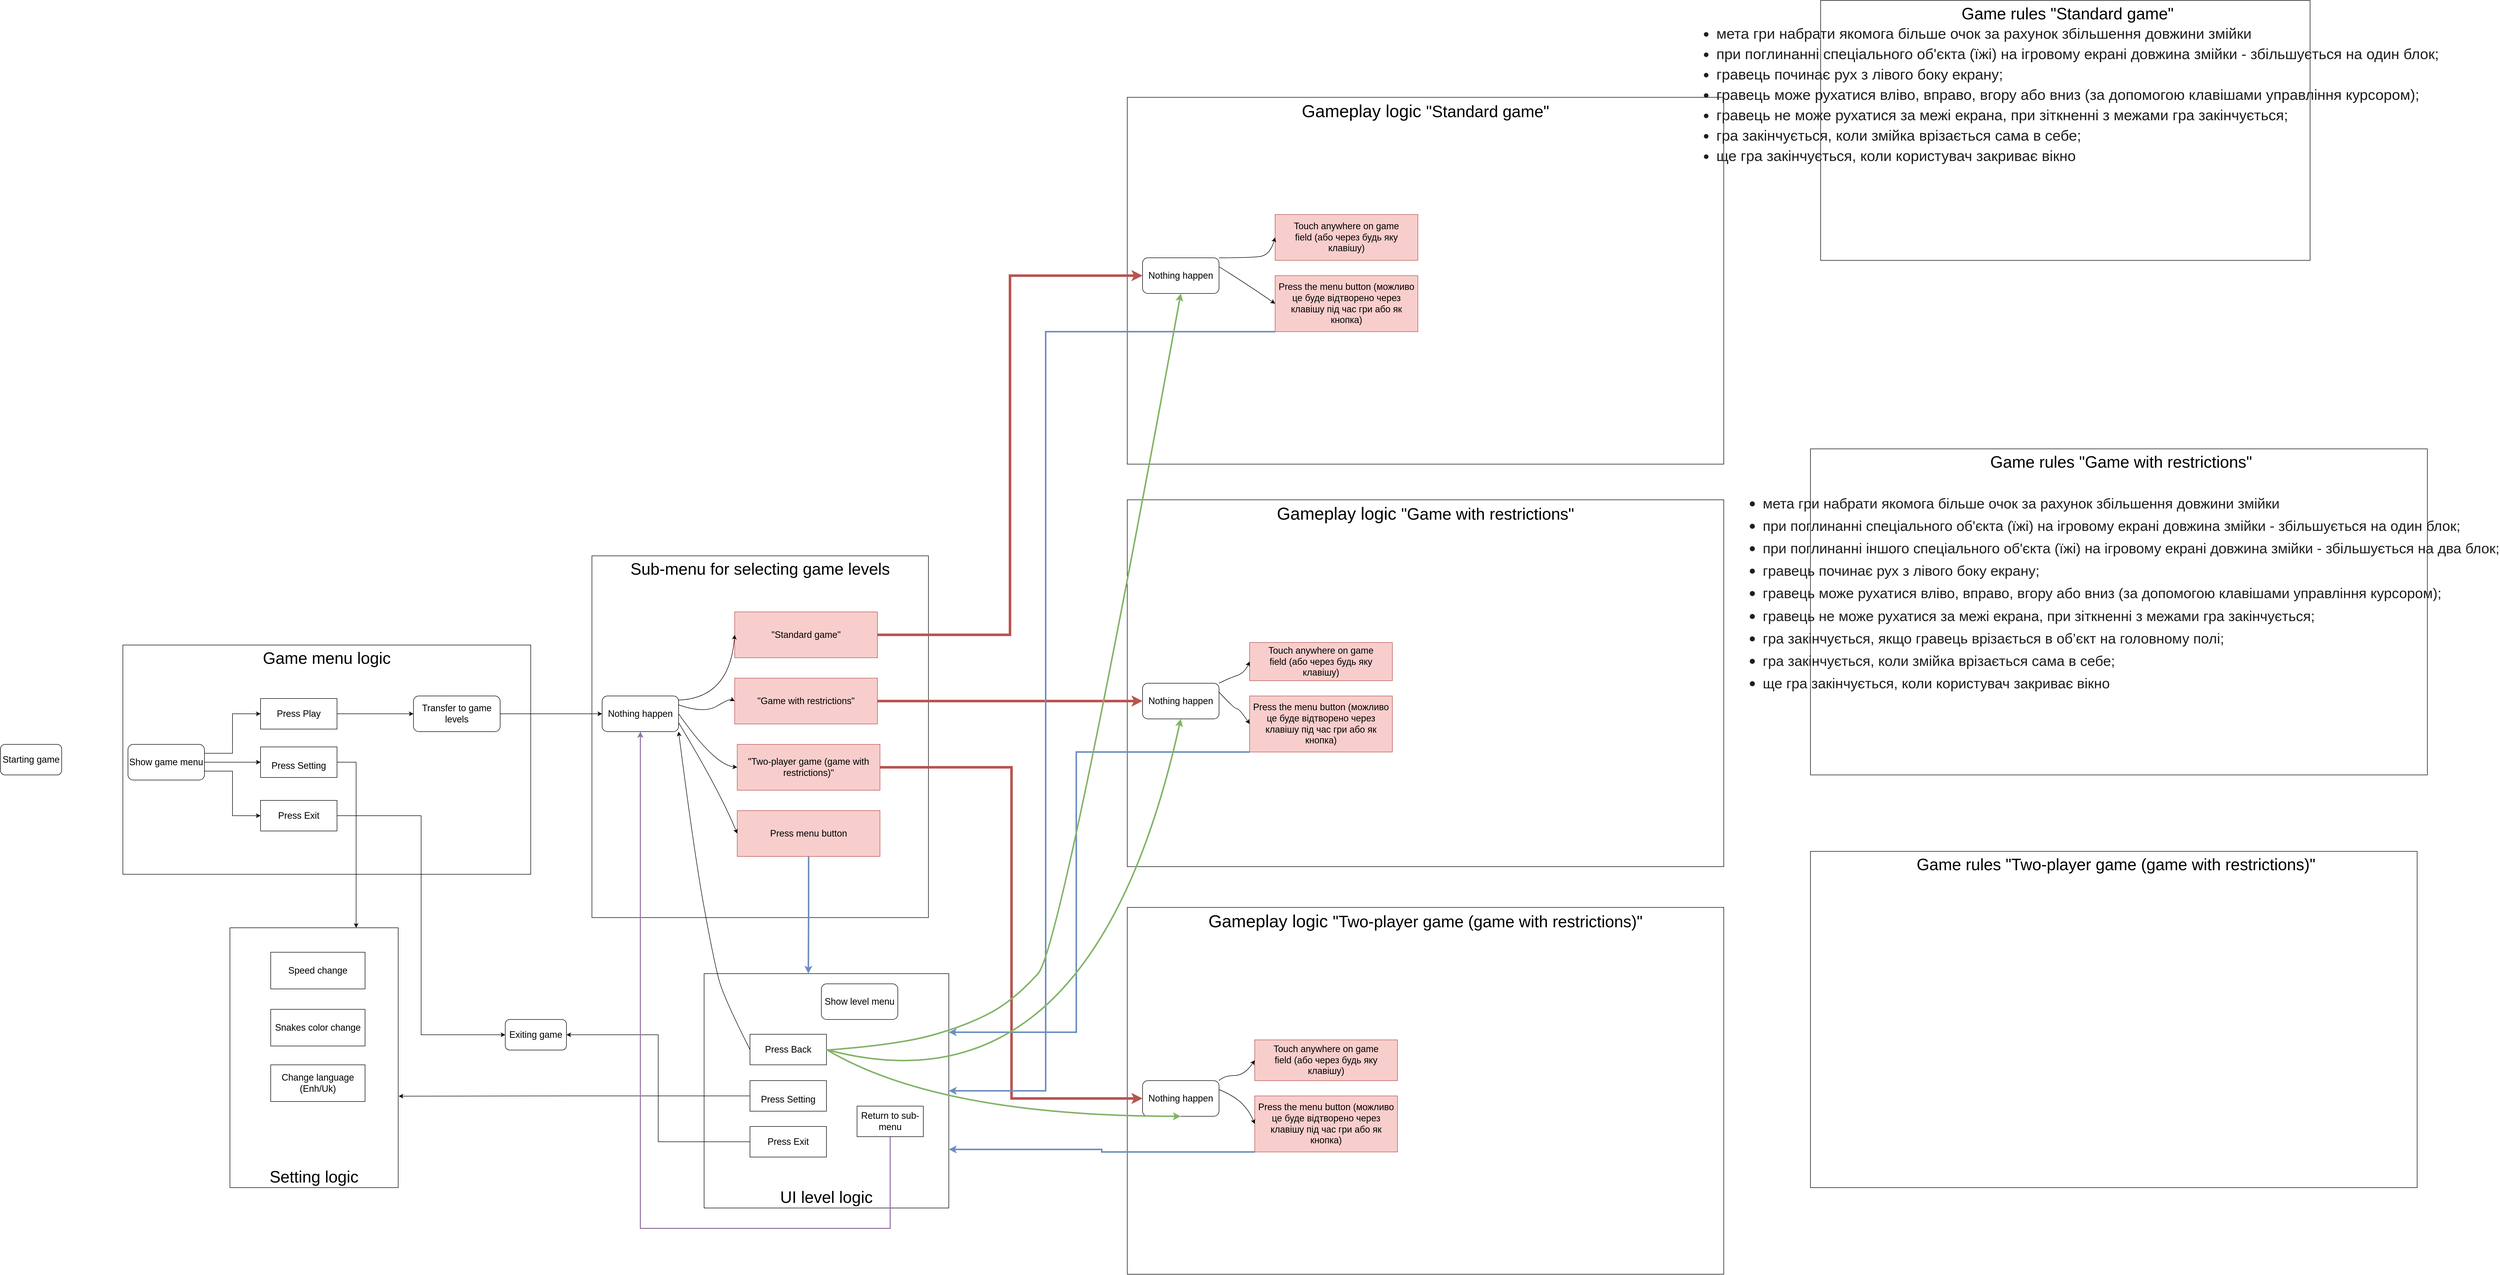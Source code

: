<mxfile version="26.0.11">
  <diagram name="Сторінка-1" id="2qlWJzpFMfT5cVVhCap1">
    <mxGraphModel dx="4840" dy="2536" grid="1" gridSize="10" guides="1" tooltips="1" connect="1" arrows="1" fold="1" page="1" pageScale="1" pageWidth="5000" pageHeight="4000" math="0" shadow="0">
      <root>
        <mxCell id="0" />
        <mxCell id="1" parent="0" />
        <mxCell id="iwZVITusNoV1ZPCKNUhb-1" value="&lt;font style=&quot;font-size: 18px;&quot;&gt;Starting game&lt;/font&gt;" style="rounded=1;whiteSpace=wrap;html=1;" vertex="1" parent="1">
          <mxGeometry x="170" y="1790" width="120" height="60" as="geometry" />
        </mxCell>
        <mxCell id="iwZVITusNoV1ZPCKNUhb-2" value="&lt;font style=&quot;font-size: 32px;&quot;&gt;Game menu logic&lt;/font&gt;" style="rounded=0;whiteSpace=wrap;html=1;verticalAlign=top;fillColor=none;" vertex="1" parent="1">
          <mxGeometry x="410" y="1595" width="800" height="450" as="geometry" />
        </mxCell>
        <mxCell id="iwZVITusNoV1ZPCKNUhb-3" value="&lt;span style=&quot;font-size: 32px;&quot;&gt;Setting logic&lt;/span&gt;" style="rounded=0;whiteSpace=wrap;html=1;verticalAlign=bottom;" vertex="1" parent="1">
          <mxGeometry x="620" y="2150" width="330" height="510" as="geometry" />
        </mxCell>
        <mxCell id="iwZVITusNoV1ZPCKNUhb-4" value="&lt;font style=&quot;font-size: 34px;&quot;&gt;Gameplay logic&amp;nbsp;&lt;/font&gt;&lt;font style=&quot;font-size: 32px;&quot;&gt;&quot;Standard game&quot;&lt;/font&gt;" style="rounded=0;whiteSpace=wrap;html=1;verticalAlign=top;fillColor=none;" vertex="1" parent="1">
          <mxGeometry x="2380" y="520" width="1170" height="720" as="geometry" />
        </mxCell>
        <mxCell id="iwZVITusNoV1ZPCKNUhb-5" value="&lt;font style=&quot;font-size: 32px;&quot;&gt;UI level logic&lt;/font&gt;" style="rounded=0;whiteSpace=wrap;html=1;verticalAlign=bottom;fillColor=none;" vertex="1" parent="1">
          <mxGeometry x="1550" y="2240" width="480" height="460" as="geometry" />
        </mxCell>
        <mxCell id="iwZVITusNoV1ZPCKNUhb-6" value="&lt;font style=&quot;font-size: 18px;&quot;&gt;Exiting game&lt;/font&gt;" style="rounded=1;whiteSpace=wrap;html=1;" vertex="1" parent="1">
          <mxGeometry x="1160" y="2330" width="120" height="60" as="geometry" />
        </mxCell>
        <mxCell id="iwZVITusNoV1ZPCKNUhb-13" style="edgeStyle=orthogonalEdgeStyle;rounded=0;orthogonalLoop=1;jettySize=auto;html=1;exitX=1;exitY=0.25;exitDx=0;exitDy=0;entryX=0;entryY=0.5;entryDx=0;entryDy=0;" edge="1" parent="1" source="iwZVITusNoV1ZPCKNUhb-7" target="iwZVITusNoV1ZPCKNUhb-8">
          <mxGeometry relative="1" as="geometry" />
        </mxCell>
        <mxCell id="iwZVITusNoV1ZPCKNUhb-14" style="edgeStyle=orthogonalEdgeStyle;rounded=0;orthogonalLoop=1;jettySize=auto;html=1;exitX=1;exitY=0.5;exitDx=0;exitDy=0;entryX=0;entryY=0.5;entryDx=0;entryDy=0;" edge="1" parent="1" source="iwZVITusNoV1ZPCKNUhb-7" target="iwZVITusNoV1ZPCKNUhb-9">
          <mxGeometry relative="1" as="geometry" />
        </mxCell>
        <mxCell id="iwZVITusNoV1ZPCKNUhb-15" style="edgeStyle=orthogonalEdgeStyle;rounded=0;orthogonalLoop=1;jettySize=auto;html=1;exitX=1;exitY=0.75;exitDx=0;exitDy=0;entryX=0;entryY=0.5;entryDx=0;entryDy=0;" edge="1" parent="1" source="iwZVITusNoV1ZPCKNUhb-7" target="iwZVITusNoV1ZPCKNUhb-10">
          <mxGeometry relative="1" as="geometry" />
        </mxCell>
        <mxCell id="iwZVITusNoV1ZPCKNUhb-7" value="&lt;font style=&quot;font-size: 18px;&quot;&gt;Show game menu&lt;/font&gt;" style="rounded=1;whiteSpace=wrap;html=1;" vertex="1" parent="1">
          <mxGeometry x="420" y="1790" width="150" height="70" as="geometry" />
        </mxCell>
        <mxCell id="iwZVITusNoV1ZPCKNUhb-16" style="edgeStyle=orthogonalEdgeStyle;rounded=0;orthogonalLoop=1;jettySize=auto;html=1;exitX=1;exitY=0.5;exitDx=0;exitDy=0;entryX=0;entryY=0.5;entryDx=0;entryDy=0;" edge="1" parent="1" source="iwZVITusNoV1ZPCKNUhb-8" target="iwZVITusNoV1ZPCKNUhb-12">
          <mxGeometry relative="1" as="geometry" />
        </mxCell>
        <mxCell id="iwZVITusNoV1ZPCKNUhb-8" value="&lt;font style=&quot;font-size: 18px;&quot;&gt;Press Play&lt;/font&gt;" style="rounded=0;whiteSpace=wrap;html=1;" vertex="1" parent="1">
          <mxGeometry x="680" y="1700" width="150" height="60" as="geometry" />
        </mxCell>
        <mxCell id="iwZVITusNoV1ZPCKNUhb-18" style="edgeStyle=orthogonalEdgeStyle;rounded=0;orthogonalLoop=1;jettySize=auto;html=1;exitX=1;exitY=0.5;exitDx=0;exitDy=0;entryX=0.75;entryY=0;entryDx=0;entryDy=0;" edge="1" parent="1" source="iwZVITusNoV1ZPCKNUhb-9" target="iwZVITusNoV1ZPCKNUhb-3">
          <mxGeometry relative="1" as="geometry" />
        </mxCell>
        <mxCell id="iwZVITusNoV1ZPCKNUhb-9" value="&lt;br&gt;&lt;span style=&quot;color: rgb(0, 0, 0); font-family: Helvetica; font-size: 18px; font-style: normal; font-variant-ligatures: normal; font-variant-caps: normal; font-weight: 400; letter-spacing: normal; orphans: 2; text-align: center; text-indent: 0px; text-transform: none; widows: 2; word-spacing: 0px; -webkit-text-stroke-width: 0px; white-space: normal; background-color: rgb(251, 251, 251); text-decoration-thickness: initial; text-decoration-style: initial; text-decoration-color: initial; float: none; display: inline !important;&quot;&gt;Press Setting&lt;/span&gt;" style="rounded=0;whiteSpace=wrap;html=1;fontStyle=0" vertex="1" parent="1">
          <mxGeometry x="680" y="1795" width="150" height="60" as="geometry" />
        </mxCell>
        <mxCell id="iwZVITusNoV1ZPCKNUhb-17" style="edgeStyle=orthogonalEdgeStyle;rounded=0;orthogonalLoop=1;jettySize=auto;html=1;exitX=1;exitY=0.5;exitDx=0;exitDy=0;entryX=0;entryY=0.5;entryDx=0;entryDy=0;" edge="1" parent="1" source="iwZVITusNoV1ZPCKNUhb-10" target="iwZVITusNoV1ZPCKNUhb-6">
          <mxGeometry relative="1" as="geometry" />
        </mxCell>
        <mxCell id="iwZVITusNoV1ZPCKNUhb-10" value="&lt;span style=&quot;font-size: 18px;&quot;&gt;Press Exit&lt;/span&gt;" style="rounded=0;whiteSpace=wrap;html=1;" vertex="1" parent="1">
          <mxGeometry x="680" y="1900" width="150" height="60" as="geometry" />
        </mxCell>
        <mxCell id="iwZVITusNoV1ZPCKNUhb-41" style="edgeStyle=orthogonalEdgeStyle;rounded=0;orthogonalLoop=1;jettySize=auto;html=1;exitX=1;exitY=0.5;exitDx=0;exitDy=0;" edge="1" parent="1" source="iwZVITusNoV1ZPCKNUhb-12" target="iwZVITusNoV1ZPCKNUhb-25">
          <mxGeometry relative="1" as="geometry" />
        </mxCell>
        <mxCell id="iwZVITusNoV1ZPCKNUhb-12" value="&lt;font style=&quot;font-size: 18px;&quot;&gt;Transfer to game levels&lt;/font&gt;" style="rounded=1;whiteSpace=wrap;html=1;" vertex="1" parent="1">
          <mxGeometry x="980" y="1695" width="170" height="70" as="geometry" />
        </mxCell>
        <mxCell id="iwZVITusNoV1ZPCKNUhb-19" value="&lt;font style=&quot;font-size: 18px;&quot;&gt;Speed change&lt;/font&gt;" style="rounded=0;whiteSpace=wrap;html=1;" vertex="1" parent="1">
          <mxGeometry x="700" y="2198" width="185" height="72" as="geometry" />
        </mxCell>
        <mxCell id="iwZVITusNoV1ZPCKNUhb-20" value="&lt;font style=&quot;font-size: 18px;&quot;&gt;Snakes color change&lt;/font&gt;" style="rounded=0;whiteSpace=wrap;html=1;" vertex="1" parent="1">
          <mxGeometry x="700" y="2310" width="185" height="72" as="geometry" />
        </mxCell>
        <mxCell id="iwZVITusNoV1ZPCKNUhb-21" value="&lt;font style=&quot;font-size: 18px;&quot;&gt;Change language (Enh/Uk)&lt;/font&gt;" style="rounded=0;whiteSpace=wrap;html=1;" vertex="1" parent="1">
          <mxGeometry x="700" y="2419" width="185" height="72" as="geometry" />
        </mxCell>
        <mxCell id="iwZVITusNoV1ZPCKNUhb-22" value="&lt;font style=&quot;font-size: 34px;&quot;&gt;Gameplay logic&amp;nbsp;&lt;/font&gt;&lt;font style=&quot;font-size: 32px;&quot;&gt;&quot;Game with restrictions&quot;&lt;/font&gt;" style="rounded=0;whiteSpace=wrap;html=1;verticalAlign=top;fillColor=none;" vertex="1" parent="1">
          <mxGeometry x="2380" y="1310" width="1170" height="720" as="geometry" />
        </mxCell>
        <mxCell id="iwZVITusNoV1ZPCKNUhb-23" value="&lt;font style=&quot;font-size: 34px;&quot;&gt;Gameplay logic&amp;nbsp;&lt;/font&gt;&lt;font style=&quot;font-size: 32px;&quot;&gt;&quot;Two-player game (game with restrictions)&quot;&lt;/font&gt;" style="rounded=0;whiteSpace=wrap;html=1;verticalAlign=top;fillColor=none;" vertex="1" parent="1">
          <mxGeometry x="2380" y="2110" width="1170" height="720" as="geometry" />
        </mxCell>
        <mxCell id="iwZVITusNoV1ZPCKNUhb-24" value="&lt;font style=&quot;font-size: 32px;&quot;&gt;Sub-menu for selecting game levels&lt;/font&gt;" style="rounded=0;whiteSpace=wrap;html=1;verticalAlign=top;fillColor=none;" vertex="1" parent="1">
          <mxGeometry x="1330" y="1420" width="660" height="710" as="geometry" />
        </mxCell>
        <mxCell id="iwZVITusNoV1ZPCKNUhb-25" value="&lt;font style=&quot;font-size: 18px;&quot;&gt;Nothing happen&lt;/font&gt;" style="rounded=1;whiteSpace=wrap;html=1;" vertex="1" parent="1">
          <mxGeometry x="1350" y="1695" width="150" height="70" as="geometry" />
        </mxCell>
        <mxCell id="iwZVITusNoV1ZPCKNUhb-59" style="edgeStyle=orthogonalEdgeStyle;rounded=0;orthogonalLoop=1;jettySize=auto;html=1;exitX=1;exitY=0.5;exitDx=0;exitDy=0;entryX=0;entryY=0.5;entryDx=0;entryDy=0;fillColor=#f8cecc;strokeColor=#b85450;strokeWidth=5;" edge="1" parent="1" source="iwZVITusNoV1ZPCKNUhb-26" target="iwZVITusNoV1ZPCKNUhb-56">
          <mxGeometry relative="1" as="geometry" />
        </mxCell>
        <mxCell id="iwZVITusNoV1ZPCKNUhb-26" value="&lt;font style=&quot;font-size: 18px;&quot;&gt;&quot;Standard game&quot;&lt;/font&gt;" style="rounded=0;whiteSpace=wrap;html=1;fillColor=#f8cecc;strokeColor=#b85450;" vertex="1" parent="1">
          <mxGeometry x="1610" y="1530" width="280" height="90" as="geometry" />
        </mxCell>
        <mxCell id="iwZVITusNoV1ZPCKNUhb-60" style="edgeStyle=orthogonalEdgeStyle;rounded=0;orthogonalLoop=1;jettySize=auto;html=1;exitX=1;exitY=0.5;exitDx=0;exitDy=0;fillColor=#f8cecc;strokeColor=#b85450;strokeWidth=5;" edge="1" parent="1" source="iwZVITusNoV1ZPCKNUhb-27" target="iwZVITusNoV1ZPCKNUhb-57">
          <mxGeometry relative="1" as="geometry" />
        </mxCell>
        <mxCell id="iwZVITusNoV1ZPCKNUhb-27" value="&lt;font style=&quot;font-size: 18px;&quot;&gt;&quot;Game with restrictions&quot;&lt;/font&gt;" style="rounded=0;whiteSpace=wrap;html=1;fillColor=#f8cecc;strokeColor=#b85450;" vertex="1" parent="1">
          <mxGeometry x="1610" y="1660" width="280" height="90" as="geometry" />
        </mxCell>
        <mxCell id="iwZVITusNoV1ZPCKNUhb-61" style="edgeStyle=orthogonalEdgeStyle;rounded=0;orthogonalLoop=1;jettySize=auto;html=1;exitX=1;exitY=0.5;exitDx=0;exitDy=0;entryX=0;entryY=0.5;entryDx=0;entryDy=0;fillColor=#f8cecc;strokeColor=#b85450;strokeWidth=5;" edge="1" parent="1" source="iwZVITusNoV1ZPCKNUhb-28" target="iwZVITusNoV1ZPCKNUhb-58">
          <mxGeometry relative="1" as="geometry">
            <Array as="points">
              <mxPoint x="2153" y="1835" />
              <mxPoint x="2153" y="2485" />
            </Array>
          </mxGeometry>
        </mxCell>
        <mxCell id="iwZVITusNoV1ZPCKNUhb-28" value="&lt;font style=&quot;font-size: 18px;&quot;&gt;&quot;Two-player game (game with restrictions)&quot;&lt;/font&gt;" style="rounded=0;whiteSpace=wrap;html=1;fillColor=#f8cecc;strokeColor=#b85450;" vertex="1" parent="1">
          <mxGeometry x="1615" y="1790" width="280" height="90" as="geometry" />
        </mxCell>
        <mxCell id="iwZVITusNoV1ZPCKNUhb-29" value="&lt;font style=&quot;font-size: 18px;&quot;&gt;Press menu button&lt;/font&gt;" style="rounded=0;whiteSpace=wrap;html=1;fillColor=#f8cecc;strokeColor=#b85450;" vertex="1" parent="1">
          <mxGeometry x="1615" y="1920" width="280" height="90" as="geometry" />
        </mxCell>
        <mxCell id="iwZVITusNoV1ZPCKNUhb-42" value="&lt;font style=&quot;font-size: 18px;&quot;&gt;Show level menu&lt;/font&gt;" style="rounded=1;whiteSpace=wrap;html=1;" vertex="1" parent="1">
          <mxGeometry x="1780" y="2260" width="150" height="70" as="geometry" />
        </mxCell>
        <mxCell id="iwZVITusNoV1ZPCKNUhb-44" value="&lt;font style=&quot;font-size: 18px;&quot;&gt;Press Back&lt;/font&gt;" style="rounded=0;whiteSpace=wrap;html=1;" vertex="1" parent="1">
          <mxGeometry x="1640" y="2359" width="150" height="60" as="geometry" />
        </mxCell>
        <mxCell id="iwZVITusNoV1ZPCKNUhb-45" value="&lt;br&gt;&lt;span style=&quot;color: rgb(0, 0, 0); font-family: Helvetica; font-size: 18px; font-style: normal; font-variant-ligatures: normal; font-variant-caps: normal; font-weight: 400; letter-spacing: normal; orphans: 2; text-align: center; text-indent: 0px; text-transform: none; widows: 2; word-spacing: 0px; -webkit-text-stroke-width: 0px; white-space: normal; background-color: rgb(251, 251, 251); text-decoration-thickness: initial; text-decoration-style: initial; text-decoration-color: initial; float: none; display: inline !important;&quot;&gt;Press Setting&lt;/span&gt;" style="rounded=0;whiteSpace=wrap;html=1;fontStyle=0" vertex="1" parent="1">
          <mxGeometry x="1640" y="2450" width="150" height="60" as="geometry" />
        </mxCell>
        <mxCell id="iwZVITusNoV1ZPCKNUhb-55" style="edgeStyle=orthogonalEdgeStyle;rounded=0;orthogonalLoop=1;jettySize=auto;html=1;exitX=0;exitY=0.5;exitDx=0;exitDy=0;entryX=1;entryY=0.5;entryDx=0;entryDy=0;" edge="1" parent="1" source="iwZVITusNoV1ZPCKNUhb-46" target="iwZVITusNoV1ZPCKNUhb-6">
          <mxGeometry relative="1" as="geometry">
            <Array as="points">
              <mxPoint x="1460" y="2570" />
              <mxPoint x="1460" y="2360" />
            </Array>
          </mxGeometry>
        </mxCell>
        <mxCell id="iwZVITusNoV1ZPCKNUhb-46" value="&lt;span style=&quot;font-size: 18px;&quot;&gt;Press Exit&lt;/span&gt;" style="rounded=0;whiteSpace=wrap;html=1;" vertex="1" parent="1">
          <mxGeometry x="1640" y="2540" width="150" height="60" as="geometry" />
        </mxCell>
        <mxCell id="iwZVITusNoV1ZPCKNUhb-47" value="" style="curved=1;endArrow=classic;html=1;rounded=0;exitX=0;exitY=0.5;exitDx=0;exitDy=0;entryX=1;entryY=1;entryDx=0;entryDy=0;" edge="1" parent="1" source="iwZVITusNoV1ZPCKNUhb-44" target="iwZVITusNoV1ZPCKNUhb-25">
          <mxGeometry width="50" height="50" relative="1" as="geometry">
            <mxPoint x="1610" y="2270" as="sourcePoint" />
            <mxPoint x="1660" y="2220" as="targetPoint" />
            <Array as="points">
              <mxPoint x="1590" y="2290" />
              <mxPoint x="1570" y="2220" />
              <mxPoint x="1530" y="2000" />
            </Array>
          </mxGeometry>
        </mxCell>
        <mxCell id="iwZVITusNoV1ZPCKNUhb-50" value="" style="curved=1;endArrow=classic;html=1;rounded=0;exitX=0.993;exitY=0.116;exitDx=0;exitDy=0;exitPerimeter=0;entryX=0;entryY=0.5;entryDx=0;entryDy=0;" edge="1" parent="1" source="iwZVITusNoV1ZPCKNUhb-25" target="iwZVITusNoV1ZPCKNUhb-26">
          <mxGeometry width="50" height="50" relative="1" as="geometry">
            <mxPoint x="1600" y="1750" as="sourcePoint" />
            <mxPoint x="1650" y="1700" as="targetPoint" />
            <Array as="points">
              <mxPoint x="1600" y="1700" />
            </Array>
          </mxGeometry>
        </mxCell>
        <mxCell id="iwZVITusNoV1ZPCKNUhb-51" value="" style="curved=1;endArrow=classic;html=1;rounded=0;exitX=1;exitY=0.25;exitDx=0;exitDy=0;entryX=0;entryY=0.5;entryDx=0;entryDy=0;" edge="1" parent="1" source="iwZVITusNoV1ZPCKNUhb-25" target="iwZVITusNoV1ZPCKNUhb-27">
          <mxGeometry width="50" height="50" relative="1" as="geometry">
            <mxPoint x="1600" y="1750" as="sourcePoint" />
            <mxPoint x="1650" y="1700" as="targetPoint" />
            <Array as="points">
              <mxPoint x="1550" y="1730" />
              <mxPoint x="1600" y="1700" />
            </Array>
          </mxGeometry>
        </mxCell>
        <mxCell id="iwZVITusNoV1ZPCKNUhb-52" value="" style="curved=1;endArrow=classic;html=1;rounded=0;exitX=1;exitY=0.5;exitDx=0;exitDy=0;entryX=0;entryY=0.5;entryDx=0;entryDy=0;" edge="1" parent="1" source="iwZVITusNoV1ZPCKNUhb-25" target="iwZVITusNoV1ZPCKNUhb-28">
          <mxGeometry width="50" height="50" relative="1" as="geometry">
            <mxPoint x="1600" y="1920" as="sourcePoint" />
            <mxPoint x="1650" y="1870" as="targetPoint" />
            <Array as="points">
              <mxPoint x="1570" y="1830" />
            </Array>
          </mxGeometry>
        </mxCell>
        <mxCell id="iwZVITusNoV1ZPCKNUhb-53" value="" style="curved=1;endArrow=classic;html=1;rounded=0;exitX=1;exitY=0.75;exitDx=0;exitDy=0;entryX=0;entryY=0.5;entryDx=0;entryDy=0;" edge="1" parent="1" source="iwZVITusNoV1ZPCKNUhb-25" target="iwZVITusNoV1ZPCKNUhb-29">
          <mxGeometry width="50" height="50" relative="1" as="geometry">
            <mxPoint x="1600" y="1920" as="sourcePoint" />
            <mxPoint x="1650" y="1870" as="targetPoint" />
            <Array as="points">
              <mxPoint x="1580" y="1880" />
            </Array>
          </mxGeometry>
        </mxCell>
        <mxCell id="iwZVITusNoV1ZPCKNUhb-54" style="edgeStyle=orthogonalEdgeStyle;rounded=0;orthogonalLoop=1;jettySize=auto;html=1;exitX=0;exitY=0.5;exitDx=0;exitDy=0;entryX=1.003;entryY=0.648;entryDx=0;entryDy=0;entryPerimeter=0;" edge="1" parent="1" source="iwZVITusNoV1ZPCKNUhb-45" target="iwZVITusNoV1ZPCKNUhb-3">
          <mxGeometry relative="1" as="geometry" />
        </mxCell>
        <mxCell id="iwZVITusNoV1ZPCKNUhb-56" value="&lt;font style=&quot;font-size: 18px;&quot;&gt;Nothing happen&lt;/font&gt;" style="rounded=1;whiteSpace=wrap;html=1;" vertex="1" parent="1">
          <mxGeometry x="2410" y="835" width="150" height="70" as="geometry" />
        </mxCell>
        <mxCell id="iwZVITusNoV1ZPCKNUhb-57" value="&lt;font style=&quot;font-size: 18px;&quot;&gt;Nothing happen&lt;/font&gt;" style="rounded=1;whiteSpace=wrap;html=1;" vertex="1" parent="1">
          <mxGeometry x="2410" y="1670" width="150" height="70" as="geometry" />
        </mxCell>
        <mxCell id="iwZVITusNoV1ZPCKNUhb-58" value="&lt;font style=&quot;font-size: 18px;&quot;&gt;Nothing happen&lt;/font&gt;" style="rounded=1;whiteSpace=wrap;html=1;" vertex="1" parent="1">
          <mxGeometry x="2410" y="2450" width="150" height="70" as="geometry" />
        </mxCell>
        <mxCell id="iwZVITusNoV1ZPCKNUhb-62" value="&lt;font style=&quot;font-size: 18px;&quot;&gt;Touch anywhere on game field&amp;nbsp;(або через будь яку клавішу)&lt;/font&gt;" style="rounded=0;whiteSpace=wrap;html=1;fillColor=#f8cecc;strokeColor=#b85450;" vertex="1" parent="1">
          <mxGeometry x="2670" y="750" width="280" height="90" as="geometry" />
        </mxCell>
        <mxCell id="iwZVITusNoV1ZPCKNUhb-81" style="edgeStyle=orthogonalEdgeStyle;rounded=0;orthogonalLoop=1;jettySize=auto;html=1;exitX=0;exitY=1;exitDx=0;exitDy=0;entryX=1;entryY=0.5;entryDx=0;entryDy=0;fillColor=#dae8fc;strokeColor=#6c8ebf;strokeWidth=3;" edge="1" parent="1" source="iwZVITusNoV1ZPCKNUhb-63" target="iwZVITusNoV1ZPCKNUhb-5">
          <mxGeometry relative="1" as="geometry">
            <Array as="points">
              <mxPoint x="2220" y="980" />
              <mxPoint x="2220" y="2470" />
            </Array>
          </mxGeometry>
        </mxCell>
        <mxCell id="iwZVITusNoV1ZPCKNUhb-63" value="&lt;font style=&quot;font-size: 18px;&quot;&gt;Press the menu button (можливо це буде відтворено через клавішу під час гри або як кнопка)&lt;/font&gt;" style="rounded=0;whiteSpace=wrap;html=1;fillColor=#f8cecc;strokeColor=#b85450;" vertex="1" parent="1">
          <mxGeometry x="2670" y="870" width="280" height="110" as="geometry" />
        </mxCell>
        <mxCell id="iwZVITusNoV1ZPCKNUhb-64" value="&lt;span style=&quot;font-size: 18px;&quot;&gt;Touch anywhere on game field&amp;nbsp;(або через будь яку клавішу)&lt;/span&gt;" style="rounded=0;whiteSpace=wrap;html=1;fillColor=#f8cecc;strokeColor=#b85450;" vertex="1" parent="1">
          <mxGeometry x="2620" y="1590" width="280" height="75" as="geometry" />
        </mxCell>
        <mxCell id="iwZVITusNoV1ZPCKNUhb-77" style="edgeStyle=orthogonalEdgeStyle;rounded=0;orthogonalLoop=1;jettySize=auto;html=1;exitX=0;exitY=1;exitDx=0;exitDy=0;entryX=1;entryY=0.25;entryDx=0;entryDy=0;fillColor=#dae8fc;strokeColor=#6c8ebf;strokeWidth=3;" edge="1" parent="1" source="iwZVITusNoV1ZPCKNUhb-65" target="iwZVITusNoV1ZPCKNUhb-5">
          <mxGeometry relative="1" as="geometry">
            <Array as="points">
              <mxPoint x="2280" y="1805" />
              <mxPoint x="2280" y="2355" />
            </Array>
          </mxGeometry>
        </mxCell>
        <mxCell id="iwZVITusNoV1ZPCKNUhb-65" value="&lt;font style=&quot;font-size: 18px;&quot;&gt;Press the menu button (можливо це буде відтворено через клавішу під час гри або як кнопка)&lt;/font&gt;" style="rounded=0;whiteSpace=wrap;html=1;fillColor=#f8cecc;strokeColor=#b85450;" vertex="1" parent="1">
          <mxGeometry x="2620" y="1695" width="280" height="110" as="geometry" />
        </mxCell>
        <mxCell id="iwZVITusNoV1ZPCKNUhb-66" value="&lt;span style=&quot;font-size: 18px;&quot;&gt;Touch anywhere on game field&amp;nbsp;(або через будь яку клавішу)&lt;/span&gt;" style="rounded=0;whiteSpace=wrap;html=1;fillColor=#f8cecc;strokeColor=#b85450;" vertex="1" parent="1">
          <mxGeometry x="2630" y="2370" width="280" height="80" as="geometry" />
        </mxCell>
        <mxCell id="iwZVITusNoV1ZPCKNUhb-82" style="edgeStyle=orthogonalEdgeStyle;rounded=0;orthogonalLoop=1;jettySize=auto;html=1;exitX=0;exitY=1;exitDx=0;exitDy=0;entryX=1;entryY=0.75;entryDx=0;entryDy=0;fillColor=#dae8fc;strokeColor=#6c8ebf;strokeWidth=3;" edge="1" parent="1" source="iwZVITusNoV1ZPCKNUhb-67" target="iwZVITusNoV1ZPCKNUhb-5">
          <mxGeometry relative="1" as="geometry">
            <Array as="points">
              <mxPoint x="2330" y="2590" />
              <mxPoint x="2330" y="2585" />
            </Array>
          </mxGeometry>
        </mxCell>
        <mxCell id="iwZVITusNoV1ZPCKNUhb-67" value="&lt;font style=&quot;font-size: 18px;&quot;&gt;Press the menu button (можливо це буде відтворено через клавішу під час гри або як кнопка)&lt;/font&gt;" style="rounded=0;whiteSpace=wrap;html=1;fillColor=#f8cecc;strokeColor=#b85450;" vertex="1" parent="1">
          <mxGeometry x="2630" y="2480" width="280" height="110" as="geometry" />
        </mxCell>
        <mxCell id="iwZVITusNoV1ZPCKNUhb-68" value="" style="curved=1;endArrow=classic;html=1;rounded=0;exitX=1;exitY=0;exitDx=0;exitDy=0;entryX=0;entryY=0.5;entryDx=0;entryDy=0;" edge="1" parent="1" source="iwZVITusNoV1ZPCKNUhb-56" target="iwZVITusNoV1ZPCKNUhb-62">
          <mxGeometry width="50" height="50" relative="1" as="geometry">
            <mxPoint x="2880" y="940" as="sourcePoint" />
            <mxPoint x="2930" y="890" as="targetPoint" />
            <Array as="points">
              <mxPoint x="2620" y="835" />
              <mxPoint x="2660" y="830" />
            </Array>
          </mxGeometry>
        </mxCell>
        <mxCell id="iwZVITusNoV1ZPCKNUhb-71" value="" style="curved=1;endArrow=classic;html=1;rounded=0;exitX=1;exitY=0.25;exitDx=0;exitDy=0;entryX=0;entryY=0.5;entryDx=0;entryDy=0;" edge="1" parent="1" source="iwZVITusNoV1ZPCKNUhb-56" target="iwZVITusNoV1ZPCKNUhb-63">
          <mxGeometry width="50" height="50" relative="1" as="geometry">
            <mxPoint x="2880" y="940" as="sourcePoint" />
            <mxPoint x="2930" y="890" as="targetPoint" />
            <Array as="points">
              <mxPoint x="2620" y="890" />
            </Array>
          </mxGeometry>
        </mxCell>
        <mxCell id="iwZVITusNoV1ZPCKNUhb-72" value="" style="curved=1;endArrow=classic;html=1;rounded=0;exitX=1;exitY=0;exitDx=0;exitDy=0;entryX=0;entryY=0.5;entryDx=0;entryDy=0;" edge="1" parent="1" source="iwZVITusNoV1ZPCKNUhb-57" target="iwZVITusNoV1ZPCKNUhb-64">
          <mxGeometry width="50" height="50" relative="1" as="geometry">
            <mxPoint x="2760" y="1740" as="sourcePoint" />
            <mxPoint x="2810" y="1690" as="targetPoint" />
            <Array as="points">
              <mxPoint x="2580" y="1660" />
              <mxPoint x="2610" y="1650" />
            </Array>
          </mxGeometry>
        </mxCell>
        <mxCell id="iwZVITusNoV1ZPCKNUhb-73" value="" style="curved=1;endArrow=classic;html=1;rounded=0;exitX=1;exitY=0.25;exitDx=0;exitDy=0;entryX=0;entryY=0.5;entryDx=0;entryDy=0;" edge="1" parent="1" source="iwZVITusNoV1ZPCKNUhb-57" target="iwZVITusNoV1ZPCKNUhb-65">
          <mxGeometry width="50" height="50" relative="1" as="geometry">
            <mxPoint x="2760" y="1740" as="sourcePoint" />
            <mxPoint x="2810" y="1690" as="targetPoint" />
            <Array as="points">
              <mxPoint x="2590" y="1720" />
              <mxPoint x="2600" y="1720" />
            </Array>
          </mxGeometry>
        </mxCell>
        <mxCell id="iwZVITusNoV1ZPCKNUhb-74" value="" style="curved=1;endArrow=classic;html=1;rounded=0;exitX=1;exitY=0;exitDx=0;exitDy=0;entryX=0;entryY=0.5;entryDx=0;entryDy=0;" edge="1" parent="1" source="iwZVITusNoV1ZPCKNUhb-58" target="iwZVITusNoV1ZPCKNUhb-66">
          <mxGeometry width="50" height="50" relative="1" as="geometry">
            <mxPoint x="2760" y="2560" as="sourcePoint" />
            <mxPoint x="2810" y="2510" as="targetPoint" />
            <Array as="points">
              <mxPoint x="2570" y="2440" />
              <mxPoint x="2610" y="2440" />
            </Array>
          </mxGeometry>
        </mxCell>
        <mxCell id="iwZVITusNoV1ZPCKNUhb-76" value="" style="curved=1;endArrow=classic;html=1;rounded=0;exitX=1;exitY=0.25;exitDx=0;exitDy=0;entryX=0;entryY=0.5;entryDx=0;entryDy=0;" edge="1" parent="1" source="iwZVITusNoV1ZPCKNUhb-58" target="iwZVITusNoV1ZPCKNUhb-67">
          <mxGeometry width="50" height="50" relative="1" as="geometry">
            <mxPoint x="2760" y="2560" as="sourcePoint" />
            <mxPoint x="2810" y="2510" as="targetPoint" />
            <Array as="points">
              <mxPoint x="2590" y="2480" />
              <mxPoint x="2620" y="2510" />
            </Array>
          </mxGeometry>
        </mxCell>
        <mxCell id="iwZVITusNoV1ZPCKNUhb-83" style="edgeStyle=orthogonalEdgeStyle;rounded=0;orthogonalLoop=1;jettySize=auto;html=1;exitX=0.5;exitY=1;exitDx=0;exitDy=0;entryX=0.426;entryY=0;entryDx=0;entryDy=0;entryPerimeter=0;fillColor=#dae8fc;strokeColor=#6c8ebf;strokeWidth=3;" edge="1" parent="1" source="iwZVITusNoV1ZPCKNUhb-29" target="iwZVITusNoV1ZPCKNUhb-5">
          <mxGeometry relative="1" as="geometry" />
        </mxCell>
        <mxCell id="iwZVITusNoV1ZPCKNUhb-84" value="&lt;div&gt;&amp;nbsp;Game rules &quot;Standard game&quot;&lt;/div&gt;&lt;div style=&quot;text-align: left;&quot;&gt;&lt;span id=&quot;docs-internal-guid-b0e9bb39-7fff-cb8f-d6bb-36c5ff328422&quot;&gt;&lt;ul style=&quot;margin-top:0;margin-bottom:0;padding-inline-start:48px;&quot;&gt;&lt;font style=&quot;font-size: 29px;&quot;&gt;&lt;li aria-level=&quot;1&quot; style=&quot;list-style-type: disc; font-family: Arial, sans-serif; color: rgb(31, 31, 31); background-color: transparent; font-variant-numeric: normal; font-variant-east-asian: normal; font-variant-alternates: normal; font-variant-position: normal; font-variant-emoji: normal; vertical-align: baseline; white-space: pre;&quot; dir=&quot;ltr&quot;&gt;&lt;p role=&quot;presentation&quot; style=&quot;line-height: 1.38; margin-top: 0pt; margin-bottom: 0pt;&quot; dir=&quot;ltr&quot;&gt;&lt;span style=&quot;background-color: transparent; font-variant-numeric: normal; font-variant-east-asian: normal; font-variant-alternates: normal; font-variant-position: normal; font-variant-emoji: normal; vertical-align: baseline; text-wrap-mode: wrap;&quot;&gt;мета гри набрати якомога більше очок за рахунок збільшення довжини змійки&lt;/span&gt;&lt;/p&gt;&lt;/li&gt;&lt;li aria-level=&quot;1&quot; style=&quot;list-style-type: disc; font-family: Arial, sans-serif; color: rgb(31, 31, 31); background-color: transparent; font-variant-numeric: normal; font-variant-east-asian: normal; font-variant-alternates: normal; font-variant-position: normal; font-variant-emoji: normal; vertical-align: baseline; white-space: pre;&quot; dir=&quot;ltr&quot;&gt;&lt;p role=&quot;presentation&quot; style=&quot;line-height:1.38;margin-top:0pt;margin-bottom:0pt;&quot; dir=&quot;ltr&quot;&gt;&lt;span style=&quot;background-color: transparent; font-variant-numeric: normal; font-variant-east-asian: normal; font-variant-alternates: normal; font-variant-position: normal; font-variant-emoji: normal; vertical-align: baseline; text-wrap-mode: wrap;&quot;&gt;при поглинанні спеціального об&#39;єкта (їжі) на ігровому екрані довжина змійки - збільшується на один блок;&lt;/span&gt;&lt;/p&gt;&lt;/li&gt;&lt;li aria-level=&quot;1&quot; style=&quot;list-style-type: disc; font-family: Arial, sans-serif; color: rgb(31, 31, 31); background-color: transparent; font-variant-numeric: normal; font-variant-east-asian: normal; font-variant-alternates: normal; font-variant-position: normal; font-variant-emoji: normal; vertical-align: baseline; white-space: pre;&quot; dir=&quot;ltr&quot;&gt;&lt;p role=&quot;presentation&quot; style=&quot;line-height:1.38;margin-top:0pt;margin-bottom:0pt;&quot; dir=&quot;ltr&quot;&gt;&lt;span style=&quot;background-color: transparent; font-variant-numeric: normal; font-variant-east-asian: normal; font-variant-alternates: normal; font-variant-position: normal; font-variant-emoji: normal; vertical-align: baseline; text-wrap-mode: wrap;&quot;&gt;гравець починає рух з лівого боку екрану;&lt;/span&gt;&lt;/p&gt;&lt;/li&gt;&lt;li aria-level=&quot;1&quot; style=&quot;list-style-type: disc; font-family: Arial, sans-serif; color: rgb(31, 31, 31); background-color: transparent; font-variant-numeric: normal; font-variant-east-asian: normal; font-variant-alternates: normal; font-variant-position: normal; font-variant-emoji: normal; vertical-align: baseline; white-space: pre;&quot; dir=&quot;ltr&quot;&gt;&lt;p role=&quot;presentation&quot; style=&quot;line-height:1.38;margin-top:0pt;margin-bottom:0pt;&quot; dir=&quot;ltr&quot;&gt;&lt;span style=&quot;background-color: transparent; font-variant-numeric: normal; font-variant-east-asian: normal; font-variant-alternates: normal; font-variant-position: normal; font-variant-emoji: normal; vertical-align: baseline; text-wrap-mode: wrap;&quot;&gt;гравець може рухатися вліво, вправо, вгору або вниз (за допомогою клавішами управління курсором);&lt;/span&gt;&lt;/p&gt;&lt;/li&gt;&lt;li aria-level=&quot;1&quot; style=&quot;list-style-type: disc; font-family: Arial, sans-serif; color: rgb(31, 31, 31); background-color: transparent; font-variant-numeric: normal; font-variant-east-asian: normal; font-variant-alternates: normal; font-variant-position: normal; font-variant-emoji: normal; vertical-align: baseline; white-space: pre;&quot; dir=&quot;ltr&quot;&gt;&lt;p role=&quot;presentation&quot; style=&quot;line-height:1.38;margin-top:0pt;margin-bottom:0pt;&quot; dir=&quot;ltr&quot;&gt;&lt;span style=&quot;background-color: transparent; font-variant-numeric: normal; font-variant-east-asian: normal; font-variant-alternates: normal; font-variant-position: normal; font-variant-emoji: normal; vertical-align: baseline; text-wrap-mode: wrap;&quot;&gt;гравець не може рухатися за межі екрана, при зіткненні з межами гра закінчується;&lt;/span&gt;&lt;/p&gt;&lt;/li&gt;&lt;li aria-level=&quot;1&quot; style=&quot;list-style-type: disc; font-family: Arial, sans-serif; color: rgb(31, 31, 31); background-color: transparent; font-variant-numeric: normal; font-variant-east-asian: normal; font-variant-alternates: normal; font-variant-position: normal; font-variant-emoji: normal; vertical-align: baseline; white-space: pre;&quot; dir=&quot;ltr&quot;&gt;&lt;p role=&quot;presentation&quot; style=&quot;line-height:1.38;margin-top:0pt;margin-bottom:0pt;&quot; dir=&quot;ltr&quot;&gt;&lt;span style=&quot;background-color: transparent; font-variant-numeric: normal; font-variant-east-asian: normal; font-variant-alternates: normal; font-variant-position: normal; font-variant-emoji: normal; vertical-align: baseline; text-wrap-mode: wrap;&quot;&gt;гра закінчується, коли змійка врізається сама в себе;&lt;/span&gt;&lt;/p&gt;&lt;/li&gt;&lt;li aria-level=&quot;1&quot; style=&quot;list-style-type: disc; font-family: Arial, sans-serif; color: rgb(31, 31, 31); background-color: transparent; font-variant-numeric: normal; font-variant-east-asian: normal; font-variant-alternates: normal; font-variant-position: normal; font-variant-emoji: normal; vertical-align: baseline; white-space: pre;&quot; dir=&quot;ltr&quot;&gt;&lt;p role=&quot;presentation&quot; style=&quot;line-height: 1.38; margin-top: 0pt; margin-bottom: 0pt;&quot; dir=&quot;ltr&quot;&gt;&lt;span style=&quot;background-color: transparent; font-variant-numeric: normal; font-variant-east-asian: normal; font-variant-alternates: normal; font-variant-position: normal; font-variant-emoji: normal; vertical-align: baseline; text-wrap-mode: wrap;&quot;&gt;ще гра закінчується, коли користувач закриває вікно&lt;/span&gt;&lt;/p&gt;&lt;/li&gt;&lt;/font&gt;&lt;/ul&gt;&lt;/span&gt;&lt;/div&gt;" style="rounded=0;whiteSpace=wrap;html=1;fontSize=32;verticalAlign=top;fillColor=none;" vertex="1" parent="1">
          <mxGeometry x="3740" y="330" width="960" height="510" as="geometry" />
        </mxCell>
        <mxCell id="iwZVITusNoV1ZPCKNUhb-85" value="&lt;div&gt;&amp;nbsp;Game rules&amp;nbsp;&lt;span style=&quot;background-color: transparent; color: light-dark(rgb(0, 0, 0), rgb(255, 255, 255));&quot;&gt;&quot;Game with restrictions&quot;&lt;/span&gt;&lt;/div&gt;&lt;div style=&quot;text-align: left;&quot;&gt;&lt;span id=&quot;docs-internal-guid-0af8ebbc-7fff-1ab7-c1f6-20de98da2418&quot;&gt;&lt;br&gt;&lt;ul style=&quot;margin-top:0;margin-bottom:0;padding-inline-start:48px;&quot;&gt;&lt;li aria-level=&quot;1&quot; style=&quot;list-style-type: disc; font-family: Arial, sans-serif; color: rgb(31, 31, 31); background-color: transparent; font-variant-numeric: normal; font-variant-east-asian: normal; font-variant-alternates: normal; font-variant-position: normal; font-variant-emoji: normal; vertical-align: baseline; white-space: pre;&quot; dir=&quot;ltr&quot;&gt;&lt;p role=&quot;presentation&quot; style=&quot;line-height: 1.38; margin-top: 0pt; margin-bottom: 0pt;&quot; dir=&quot;ltr&quot;&gt;&lt;span style=&quot;background-color: transparent; font-variant-numeric: normal; font-variant-east-asian: normal; font-variant-alternates: normal; font-variant-position: normal; font-variant-emoji: normal; vertical-align: baseline; text-wrap-mode: wrap;&quot;&gt;&lt;font style=&quot;font-size: 28px;&quot;&gt;мета гри набрати якомога більше очок за рахунок збільшення довжини змійки&lt;/font&gt;&lt;/span&gt;&lt;/p&gt;&lt;/li&gt;&lt;li aria-level=&quot;1&quot; style=&quot;list-style-type: disc; font-family: Arial, sans-serif; color: rgb(31, 31, 31); background-color: transparent; font-variant-numeric: normal; font-variant-east-asian: normal; font-variant-alternates: normal; font-variant-position: normal; font-variant-emoji: normal; vertical-align: baseline; white-space: pre;&quot; dir=&quot;ltr&quot;&gt;&lt;p role=&quot;presentation&quot; style=&quot;line-height:1.38;margin-top:0pt;margin-bottom:0pt;&quot; dir=&quot;ltr&quot;&gt;&lt;span style=&quot;background-color: transparent; font-variant-numeric: normal; font-variant-east-asian: normal; font-variant-alternates: normal; font-variant-position: normal; font-variant-emoji: normal; vertical-align: baseline; text-wrap-mode: wrap;&quot;&gt;&lt;font style=&quot;font-size: 28px;&quot;&gt;при поглинанні спеціального об&#39;єкта (їжі) на ігровому екрані довжина змійки - збільшується на один блок;&lt;/font&gt;&lt;/span&gt;&lt;/p&gt;&lt;/li&gt;&lt;li aria-level=&quot;1&quot; style=&quot;list-style-type: disc; font-family: Arial, sans-serif; color: rgb(31, 31, 31); background-color: transparent; font-variant-numeric: normal; font-variant-east-asian: normal; font-variant-alternates: normal; font-variant-position: normal; font-variant-emoji: normal; vertical-align: baseline; white-space: pre;&quot; dir=&quot;ltr&quot;&gt;&lt;p role=&quot;presentation&quot; style=&quot;line-height:1.38;margin-top:0pt;margin-bottom:0pt;&quot; dir=&quot;ltr&quot;&gt;&lt;span style=&quot;background-color: transparent; font-variant-numeric: normal; font-variant-east-asian: normal; font-variant-alternates: normal; font-variant-position: normal; font-variant-emoji: normal; vertical-align: baseline; text-wrap-mode: wrap;&quot;&gt;&lt;font style=&quot;font-size: 28px;&quot;&gt;при поглинанні іншого спеціального об&#39;єкта (їжі) на ігровому екрані довжина змійки - збільшується на два блок;&lt;/font&gt;&lt;/span&gt;&lt;/p&gt;&lt;/li&gt;&lt;li aria-level=&quot;1&quot; style=&quot;list-style-type: disc; font-family: Arial, sans-serif; color: rgb(31, 31, 31); background-color: transparent; font-variant-numeric: normal; font-variant-east-asian: normal; font-variant-alternates: normal; font-variant-position: normal; font-variant-emoji: normal; vertical-align: baseline; white-space: pre;&quot; dir=&quot;ltr&quot;&gt;&lt;p role=&quot;presentation&quot; style=&quot;line-height:1.38;margin-top:0pt;margin-bottom:0pt;&quot; dir=&quot;ltr&quot;&gt;&lt;span style=&quot;background-color: transparent; font-variant-numeric: normal; font-variant-east-asian: normal; font-variant-alternates: normal; font-variant-position: normal; font-variant-emoji: normal; vertical-align: baseline; text-wrap-mode: wrap;&quot;&gt;&lt;font style=&quot;font-size: 28px;&quot;&gt;гравець починає рух з лівого боку екрану;&lt;/font&gt;&lt;/span&gt;&lt;/p&gt;&lt;/li&gt;&lt;li aria-level=&quot;1&quot; style=&quot;list-style-type: disc; font-family: Arial, sans-serif; color: rgb(31, 31, 31); background-color: transparent; font-variant-numeric: normal; font-variant-east-asian: normal; font-variant-alternates: normal; font-variant-position: normal; font-variant-emoji: normal; vertical-align: baseline; white-space: pre;&quot; dir=&quot;ltr&quot;&gt;&lt;p role=&quot;presentation&quot; style=&quot;line-height:1.38;margin-top:0pt;margin-bottom:0pt;&quot; dir=&quot;ltr&quot;&gt;&lt;span style=&quot;background-color: transparent; font-variant-numeric: normal; font-variant-east-asian: normal; font-variant-alternates: normal; font-variant-position: normal; font-variant-emoji: normal; vertical-align: baseline; text-wrap-mode: wrap;&quot;&gt;&lt;font style=&quot;font-size: 28px;&quot;&gt;гравець може рухатися вліво, вправо, вгору або вниз (за допомогою клавішами управління курсором);&lt;/font&gt;&lt;/span&gt;&lt;/p&gt;&lt;/li&gt;&lt;li aria-level=&quot;1&quot; style=&quot;list-style-type: disc; font-family: Arial, sans-serif; color: rgb(31, 31, 31); background-color: transparent; font-variant-numeric: normal; font-variant-east-asian: normal; font-variant-alternates: normal; font-variant-position: normal; font-variant-emoji: normal; vertical-align: baseline; white-space: pre;&quot; dir=&quot;ltr&quot;&gt;&lt;p role=&quot;presentation&quot; style=&quot;line-height:1.38;margin-top:0pt;margin-bottom:0pt;&quot; dir=&quot;ltr&quot;&gt;&lt;span style=&quot;background-color: transparent; font-variant-numeric: normal; font-variant-east-asian: normal; font-variant-alternates: normal; font-variant-position: normal; font-variant-emoji: normal; vertical-align: baseline; text-wrap-mode: wrap;&quot;&gt;&lt;font style=&quot;font-size: 28px;&quot;&gt;гравець не може рухатися за межі екрана, при зіткненні з межами гра закінчується;&lt;/font&gt;&lt;/span&gt;&lt;/p&gt;&lt;/li&gt;&lt;li aria-level=&quot;1&quot; style=&quot;list-style-type: disc; font-family: Arial, sans-serif; color: rgb(31, 31, 31); background-color: transparent; font-variant-numeric: normal; font-variant-east-asian: normal; font-variant-alternates: normal; font-variant-position: normal; font-variant-emoji: normal; vertical-align: baseline; white-space: pre;&quot; dir=&quot;ltr&quot;&gt;&lt;p role=&quot;presentation&quot; style=&quot;line-height:1.38;margin-top:0pt;margin-bottom:0pt;&quot; dir=&quot;ltr&quot;&gt;&lt;span style=&quot;background-color: transparent; font-variant-numeric: normal; font-variant-east-asian: normal; font-variant-alternates: normal; font-variant-position: normal; font-variant-emoji: normal; vertical-align: baseline; text-wrap-mode: wrap;&quot;&gt;&lt;font style=&quot;font-size: 28px;&quot;&gt;гра закінчується, якщо гравець врізається в об’єкт на головному полі;&amp;nbsp;&amp;nbsp;&lt;/font&gt;&lt;/span&gt;&lt;/p&gt;&lt;/li&gt;&lt;li aria-level=&quot;1&quot; style=&quot;list-style-type: disc; font-family: Arial, sans-serif; color: rgb(31, 31, 31); background-color: transparent; font-variant-numeric: normal; font-variant-east-asian: normal; font-variant-alternates: normal; font-variant-position: normal; font-variant-emoji: normal; vertical-align: baseline; white-space: pre;&quot; dir=&quot;ltr&quot;&gt;&lt;p role=&quot;presentation&quot; style=&quot;line-height:1.38;margin-top:0pt;margin-bottom:0pt;&quot; dir=&quot;ltr&quot;&gt;&lt;span style=&quot;background-color: transparent; font-variant-numeric: normal; font-variant-east-asian: normal; font-variant-alternates: normal; font-variant-position: normal; font-variant-emoji: normal; vertical-align: baseline; text-wrap-mode: wrap;&quot;&gt;&lt;font style=&quot;font-size: 28px;&quot;&gt;гра закінчується, коли змійка врізається сама в себе;&lt;/font&gt;&lt;/span&gt;&lt;/p&gt;&lt;/li&gt;&lt;li aria-level=&quot;1&quot; style=&quot;list-style-type: disc; font-family: Arial, sans-serif; color: rgb(31, 31, 31); background-color: transparent; font-variant-numeric: normal; font-variant-east-asian: normal; font-variant-alternates: normal; font-variant-position: normal; font-variant-emoji: normal; vertical-align: baseline; white-space: pre;&quot; dir=&quot;ltr&quot;&gt;&lt;p role=&quot;presentation&quot; style=&quot;line-height: 1.38; margin-top: 0pt; margin-bottom: 0pt;&quot; dir=&quot;ltr&quot;&gt;&lt;span style=&quot;background-color: transparent; font-variant-numeric: normal; font-variant-east-asian: normal; font-variant-alternates: normal; font-variant-position: normal; font-variant-emoji: normal; vertical-align: baseline; text-wrap-mode: wrap;&quot;&gt;&lt;font style=&quot;font-size: 28px;&quot;&gt;ще гра закінчується, коли користувач закриває вікно&lt;/font&gt;&lt;/span&gt;&lt;/p&gt;&lt;/li&gt;&lt;/ul&gt;&lt;/span&gt;&lt;/div&gt;" style="rounded=0;whiteSpace=wrap;html=1;fontSize=32;verticalAlign=top;fillColor=none;" vertex="1" parent="1">
          <mxGeometry x="3720" y="1210" width="1210" height="640" as="geometry" />
        </mxCell>
        <mxCell id="iwZVITusNoV1ZPCKNUhb-86" value="&lt;div&gt;&amp;nbsp;Game rules&amp;nbsp;&lt;span style=&quot;background-color: transparent; color: light-dark(rgb(0, 0, 0), rgb(255, 255, 255));&quot;&gt;&quot;Two-player game (game with restrictions)&quot;&lt;/span&gt;&lt;/div&gt;" style="rounded=0;whiteSpace=wrap;html=1;fontSize=32;verticalAlign=top;fillColor=none;" vertex="1" parent="1">
          <mxGeometry x="3720" y="2000" width="1190" height="660" as="geometry" />
        </mxCell>
        <mxCell id="iwZVITusNoV1ZPCKNUhb-88" value="" style="curved=1;endArrow=classic;html=1;rounded=0;exitX=1;exitY=0.5;exitDx=0;exitDy=0;entryX=0.5;entryY=1;entryDx=0;entryDy=0;fillColor=#d5e8d4;strokeColor=#82b366;strokeWidth=3;" edge="1" parent="1" source="iwZVITusNoV1ZPCKNUhb-44" target="iwZVITusNoV1ZPCKNUhb-57">
          <mxGeometry width="50" height="50" relative="1" as="geometry">
            <mxPoint x="2190" y="2070" as="sourcePoint" />
            <mxPoint x="2240" y="2020" as="targetPoint" />
            <Array as="points">
              <mxPoint x="2310" y="2530" />
            </Array>
          </mxGeometry>
        </mxCell>
        <mxCell id="iwZVITusNoV1ZPCKNUhb-89" value="" style="curved=1;endArrow=classic;html=1;rounded=0;exitX=1;exitY=0.5;exitDx=0;exitDy=0;entryX=0.5;entryY=1;entryDx=0;entryDy=0;fillColor=#d5e8d4;strokeColor=#82b366;strokeWidth=3;" edge="1" parent="1" source="iwZVITusNoV1ZPCKNUhb-44" target="iwZVITusNoV1ZPCKNUhb-58">
          <mxGeometry width="50" height="50" relative="1" as="geometry">
            <mxPoint x="2190" y="2460" as="sourcePoint" />
            <mxPoint x="2240" y="2410" as="targetPoint" />
            <Array as="points">
              <mxPoint x="2010" y="2520" />
            </Array>
          </mxGeometry>
        </mxCell>
        <mxCell id="iwZVITusNoV1ZPCKNUhb-91" value="" style="curved=1;endArrow=classic;html=1;rounded=0;entryX=0.5;entryY=1;entryDx=0;entryDy=0;fillColor=#d5e8d4;strokeColor=#82b366;strokeWidth=3;" edge="1" parent="1" target="iwZVITusNoV1ZPCKNUhb-56">
          <mxGeometry width="50" height="50" relative="1" as="geometry">
            <mxPoint x="1790" y="2390" as="sourcePoint" />
            <mxPoint x="2240" y="2410" as="targetPoint" />
            <Array as="points">
              <mxPoint x="1930" y="2380" />
              <mxPoint x="2070" y="2340" />
              <mxPoint x="2160" y="2290" />
              <mxPoint x="2250" y="2190" />
            </Array>
          </mxGeometry>
        </mxCell>
        <mxCell id="iwZVITusNoV1ZPCKNUhb-94" style="edgeStyle=orthogonalEdgeStyle;rounded=0;orthogonalLoop=1;jettySize=auto;html=1;exitX=0.5;exitY=1;exitDx=0;exitDy=0;entryX=0.5;entryY=1;entryDx=0;entryDy=0;fillColor=#e1d5e7;strokeColor=#9673a6;strokeWidth=2;" edge="1" parent="1" source="iwZVITusNoV1ZPCKNUhb-93" target="iwZVITusNoV1ZPCKNUhb-25">
          <mxGeometry relative="1" as="geometry">
            <Array as="points">
              <mxPoint x="1915" y="2740" />
              <mxPoint x="1425" y="2740" />
            </Array>
          </mxGeometry>
        </mxCell>
        <mxCell id="iwZVITusNoV1ZPCKNUhb-93" value="&lt;font style=&quot;font-size: 18px;&quot;&gt;Return to sub-menu&lt;/font&gt;" style="rounded=0;whiteSpace=wrap;html=1;" vertex="1" parent="1">
          <mxGeometry x="1850" y="2500" width="130" height="60" as="geometry" />
        </mxCell>
      </root>
    </mxGraphModel>
  </diagram>
</mxfile>
